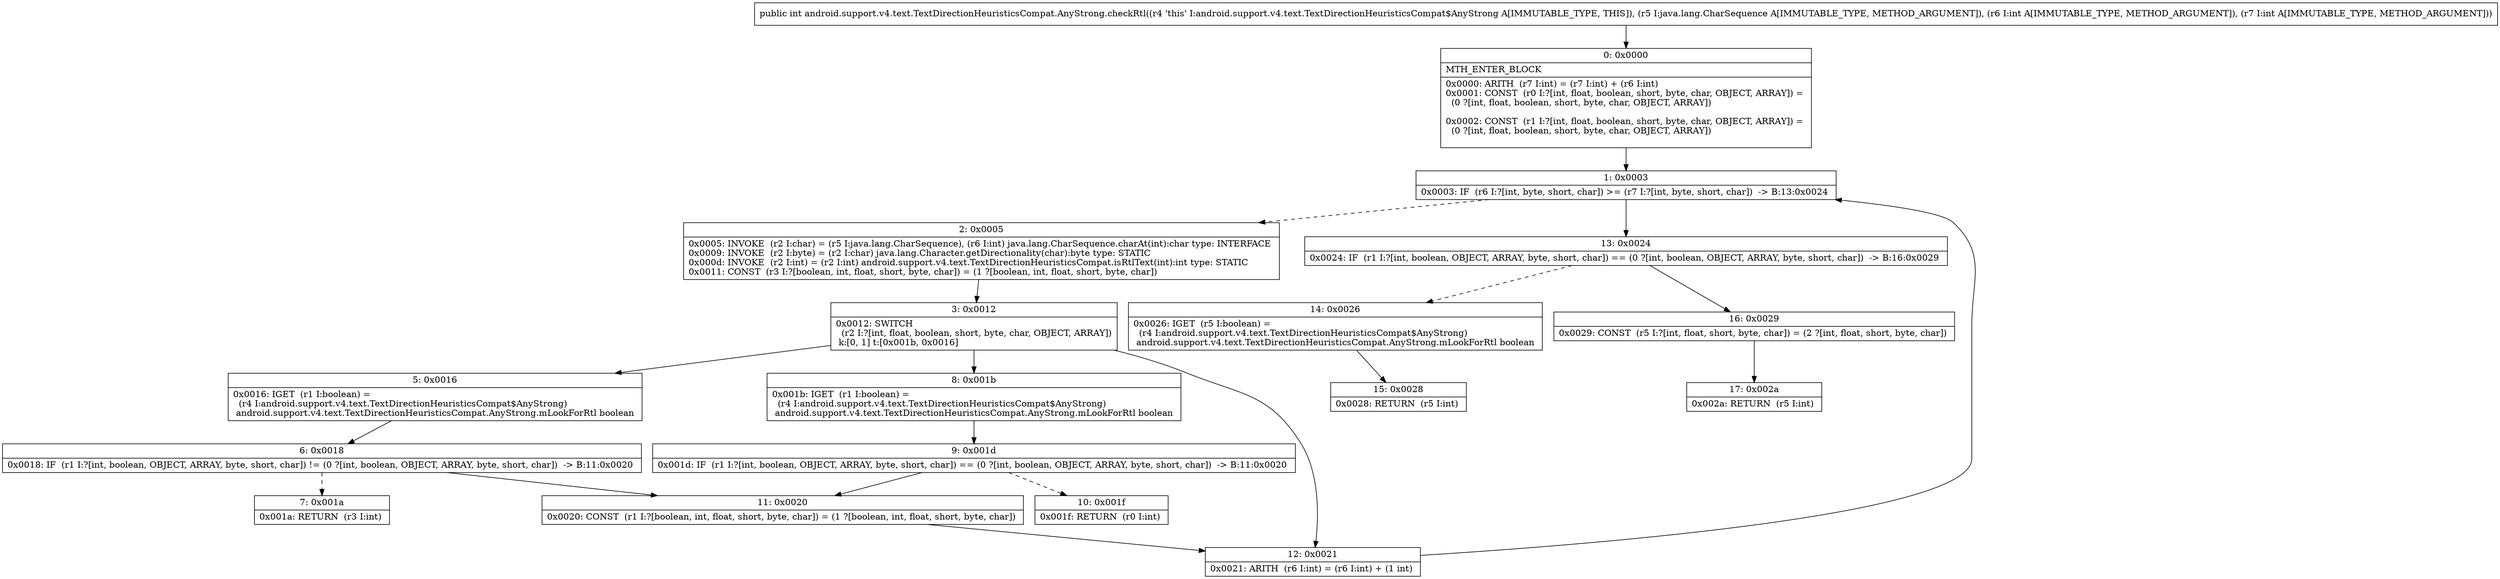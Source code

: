 digraph "CFG forandroid.support.v4.text.TextDirectionHeuristicsCompat.AnyStrong.checkRtl(Ljava\/lang\/CharSequence;II)I" {
Node_0 [shape=record,label="{0\:\ 0x0000|MTH_ENTER_BLOCK\l|0x0000: ARITH  (r7 I:int) = (r7 I:int) + (r6 I:int) \l0x0001: CONST  (r0 I:?[int, float, boolean, short, byte, char, OBJECT, ARRAY]) = \l  (0 ?[int, float, boolean, short, byte, char, OBJECT, ARRAY])\l \l0x0002: CONST  (r1 I:?[int, float, boolean, short, byte, char, OBJECT, ARRAY]) = \l  (0 ?[int, float, boolean, short, byte, char, OBJECT, ARRAY])\l \l}"];
Node_1 [shape=record,label="{1\:\ 0x0003|0x0003: IF  (r6 I:?[int, byte, short, char]) \>= (r7 I:?[int, byte, short, char])  \-\> B:13:0x0024 \l}"];
Node_2 [shape=record,label="{2\:\ 0x0005|0x0005: INVOKE  (r2 I:char) = (r5 I:java.lang.CharSequence), (r6 I:int) java.lang.CharSequence.charAt(int):char type: INTERFACE \l0x0009: INVOKE  (r2 I:byte) = (r2 I:char) java.lang.Character.getDirectionality(char):byte type: STATIC \l0x000d: INVOKE  (r2 I:int) = (r2 I:int) android.support.v4.text.TextDirectionHeuristicsCompat.isRtlText(int):int type: STATIC \l0x0011: CONST  (r3 I:?[boolean, int, float, short, byte, char]) = (1 ?[boolean, int, float, short, byte, char]) \l}"];
Node_3 [shape=record,label="{3\:\ 0x0012|0x0012: SWITCH  \l  (r2 I:?[int, float, boolean, short, byte, char, OBJECT, ARRAY])\l k:[0, 1] t:[0x001b, 0x0016] \l}"];
Node_5 [shape=record,label="{5\:\ 0x0016|0x0016: IGET  (r1 I:boolean) = \l  (r4 I:android.support.v4.text.TextDirectionHeuristicsCompat$AnyStrong)\l android.support.v4.text.TextDirectionHeuristicsCompat.AnyStrong.mLookForRtl boolean \l}"];
Node_6 [shape=record,label="{6\:\ 0x0018|0x0018: IF  (r1 I:?[int, boolean, OBJECT, ARRAY, byte, short, char]) != (0 ?[int, boolean, OBJECT, ARRAY, byte, short, char])  \-\> B:11:0x0020 \l}"];
Node_7 [shape=record,label="{7\:\ 0x001a|0x001a: RETURN  (r3 I:int) \l}"];
Node_8 [shape=record,label="{8\:\ 0x001b|0x001b: IGET  (r1 I:boolean) = \l  (r4 I:android.support.v4.text.TextDirectionHeuristicsCompat$AnyStrong)\l android.support.v4.text.TextDirectionHeuristicsCompat.AnyStrong.mLookForRtl boolean \l}"];
Node_9 [shape=record,label="{9\:\ 0x001d|0x001d: IF  (r1 I:?[int, boolean, OBJECT, ARRAY, byte, short, char]) == (0 ?[int, boolean, OBJECT, ARRAY, byte, short, char])  \-\> B:11:0x0020 \l}"];
Node_10 [shape=record,label="{10\:\ 0x001f|0x001f: RETURN  (r0 I:int) \l}"];
Node_11 [shape=record,label="{11\:\ 0x0020|0x0020: CONST  (r1 I:?[boolean, int, float, short, byte, char]) = (1 ?[boolean, int, float, short, byte, char]) \l}"];
Node_12 [shape=record,label="{12\:\ 0x0021|0x0021: ARITH  (r6 I:int) = (r6 I:int) + (1 int) \l}"];
Node_13 [shape=record,label="{13\:\ 0x0024|0x0024: IF  (r1 I:?[int, boolean, OBJECT, ARRAY, byte, short, char]) == (0 ?[int, boolean, OBJECT, ARRAY, byte, short, char])  \-\> B:16:0x0029 \l}"];
Node_14 [shape=record,label="{14\:\ 0x0026|0x0026: IGET  (r5 I:boolean) = \l  (r4 I:android.support.v4.text.TextDirectionHeuristicsCompat$AnyStrong)\l android.support.v4.text.TextDirectionHeuristicsCompat.AnyStrong.mLookForRtl boolean \l}"];
Node_15 [shape=record,label="{15\:\ 0x0028|0x0028: RETURN  (r5 I:int) \l}"];
Node_16 [shape=record,label="{16\:\ 0x0029|0x0029: CONST  (r5 I:?[int, float, short, byte, char]) = (2 ?[int, float, short, byte, char]) \l}"];
Node_17 [shape=record,label="{17\:\ 0x002a|0x002a: RETURN  (r5 I:int) \l}"];
MethodNode[shape=record,label="{public int android.support.v4.text.TextDirectionHeuristicsCompat.AnyStrong.checkRtl((r4 'this' I:android.support.v4.text.TextDirectionHeuristicsCompat$AnyStrong A[IMMUTABLE_TYPE, THIS]), (r5 I:java.lang.CharSequence A[IMMUTABLE_TYPE, METHOD_ARGUMENT]), (r6 I:int A[IMMUTABLE_TYPE, METHOD_ARGUMENT]), (r7 I:int A[IMMUTABLE_TYPE, METHOD_ARGUMENT])) }"];
MethodNode -> Node_0;
Node_0 -> Node_1;
Node_1 -> Node_2[style=dashed];
Node_1 -> Node_13;
Node_2 -> Node_3;
Node_3 -> Node_5;
Node_3 -> Node_8;
Node_3 -> Node_12;
Node_5 -> Node_6;
Node_6 -> Node_7[style=dashed];
Node_6 -> Node_11;
Node_8 -> Node_9;
Node_9 -> Node_10[style=dashed];
Node_9 -> Node_11;
Node_11 -> Node_12;
Node_12 -> Node_1;
Node_13 -> Node_14[style=dashed];
Node_13 -> Node_16;
Node_14 -> Node_15;
Node_16 -> Node_17;
}

